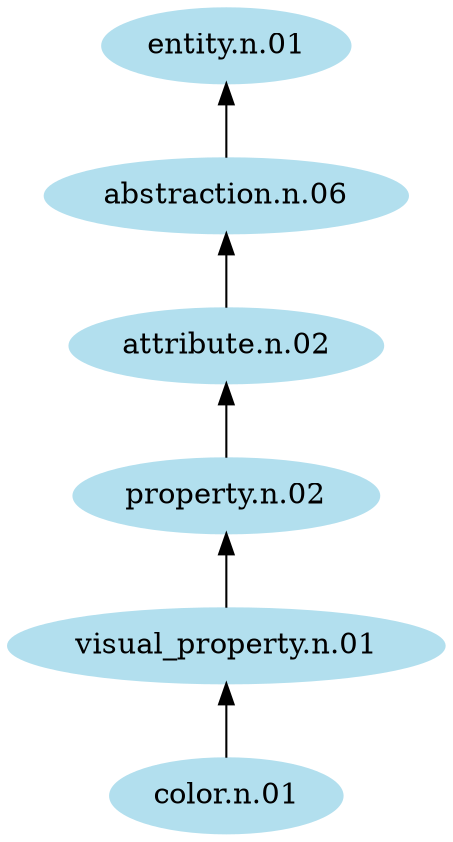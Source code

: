 digraph unix {
	node [color=lightblue2 style=filled]
	rankdir=BT
	"color.n.01" -> "visual_property.n.01"
	"visual_property.n.01" -> "property.n.02"
	"property.n.02" -> "attribute.n.02"
	"attribute.n.02" -> "abstraction.n.06"
	"abstraction.n.06" -> "entity.n.01"
}
